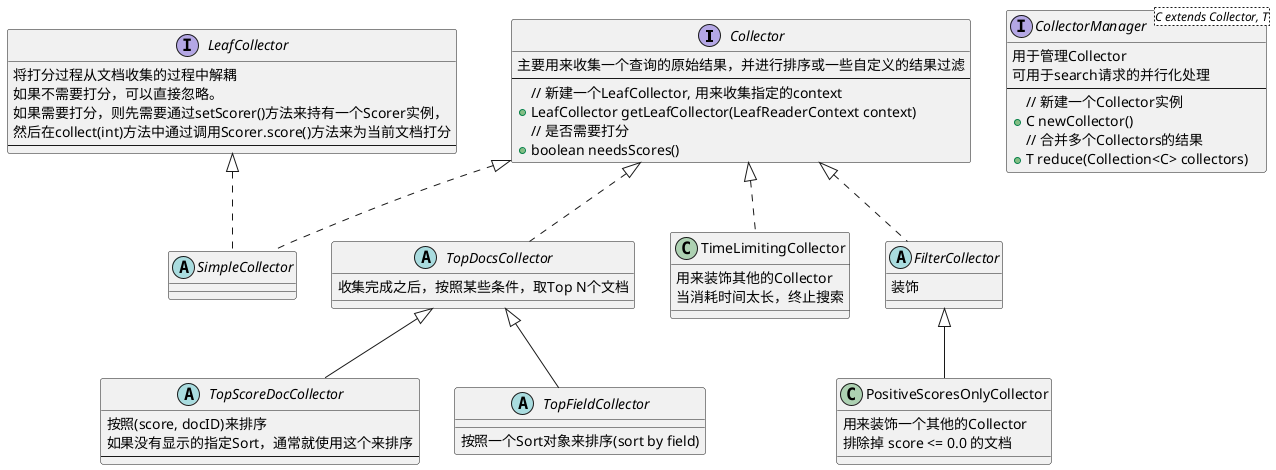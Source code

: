 @startuml

interface Collector{
    主要用来收集一个查询的原始结果，并进行排序或一些自定义的结果过滤
    ---
    // 新建一个LeafCollector, 用来收集指定的context
    +LeafCollector getLeafCollector(LeafReaderContext context)
    // 是否需要打分
    +boolean needsScores()
}

interface LeafCollector{
    将打分过程从文档收集的过程中解耦
    如果不需要打分，可以直接忽略。
    如果需要打分，则先需要通过setScorer()方法来持有一个Scorer实例，
    然后在collect(int)方法中通过调用Scorer.score()方法来为当前文档打分
    ---
}

interface CollectorManager<C extends Collector, T>{
    用于管理Collector
    可用于search请求的并行化处理
    ---
    // 新建一个Collector实例
    +C newCollector()
    // 合并多个Collectors的结果
    +T reduce(Collection<C> collectors)
}

abstract class SimpleCollector implements Collector, LeafCollector{

}

abstract class TopDocsCollector implements Collector{
    收集完成之后，按照某些条件，取Top N个文档
}

abstract class TopScoreDocCollector extends TopDocsCollector{
    按照(score, docID)来排序
    如果没有显示的指定Sort，通常就使用这个来排序
    ---
}

abstract class TopFieldCollector extends TopDocsCollector{
    按照一个Sort对象来排序(sort by field)
}

class TimeLimitingCollector implements Collector{
    用来装饰其他的Collector
    当消耗时间太长，终止搜索
}

abstract class FilterCollector implements Collector{
    装饰
}

class PositiveScoresOnlyCollector extends FilterCollector{
    用来装饰一个其他的Collector
    排除掉 score <= 0.0 的文档
}

@enduml